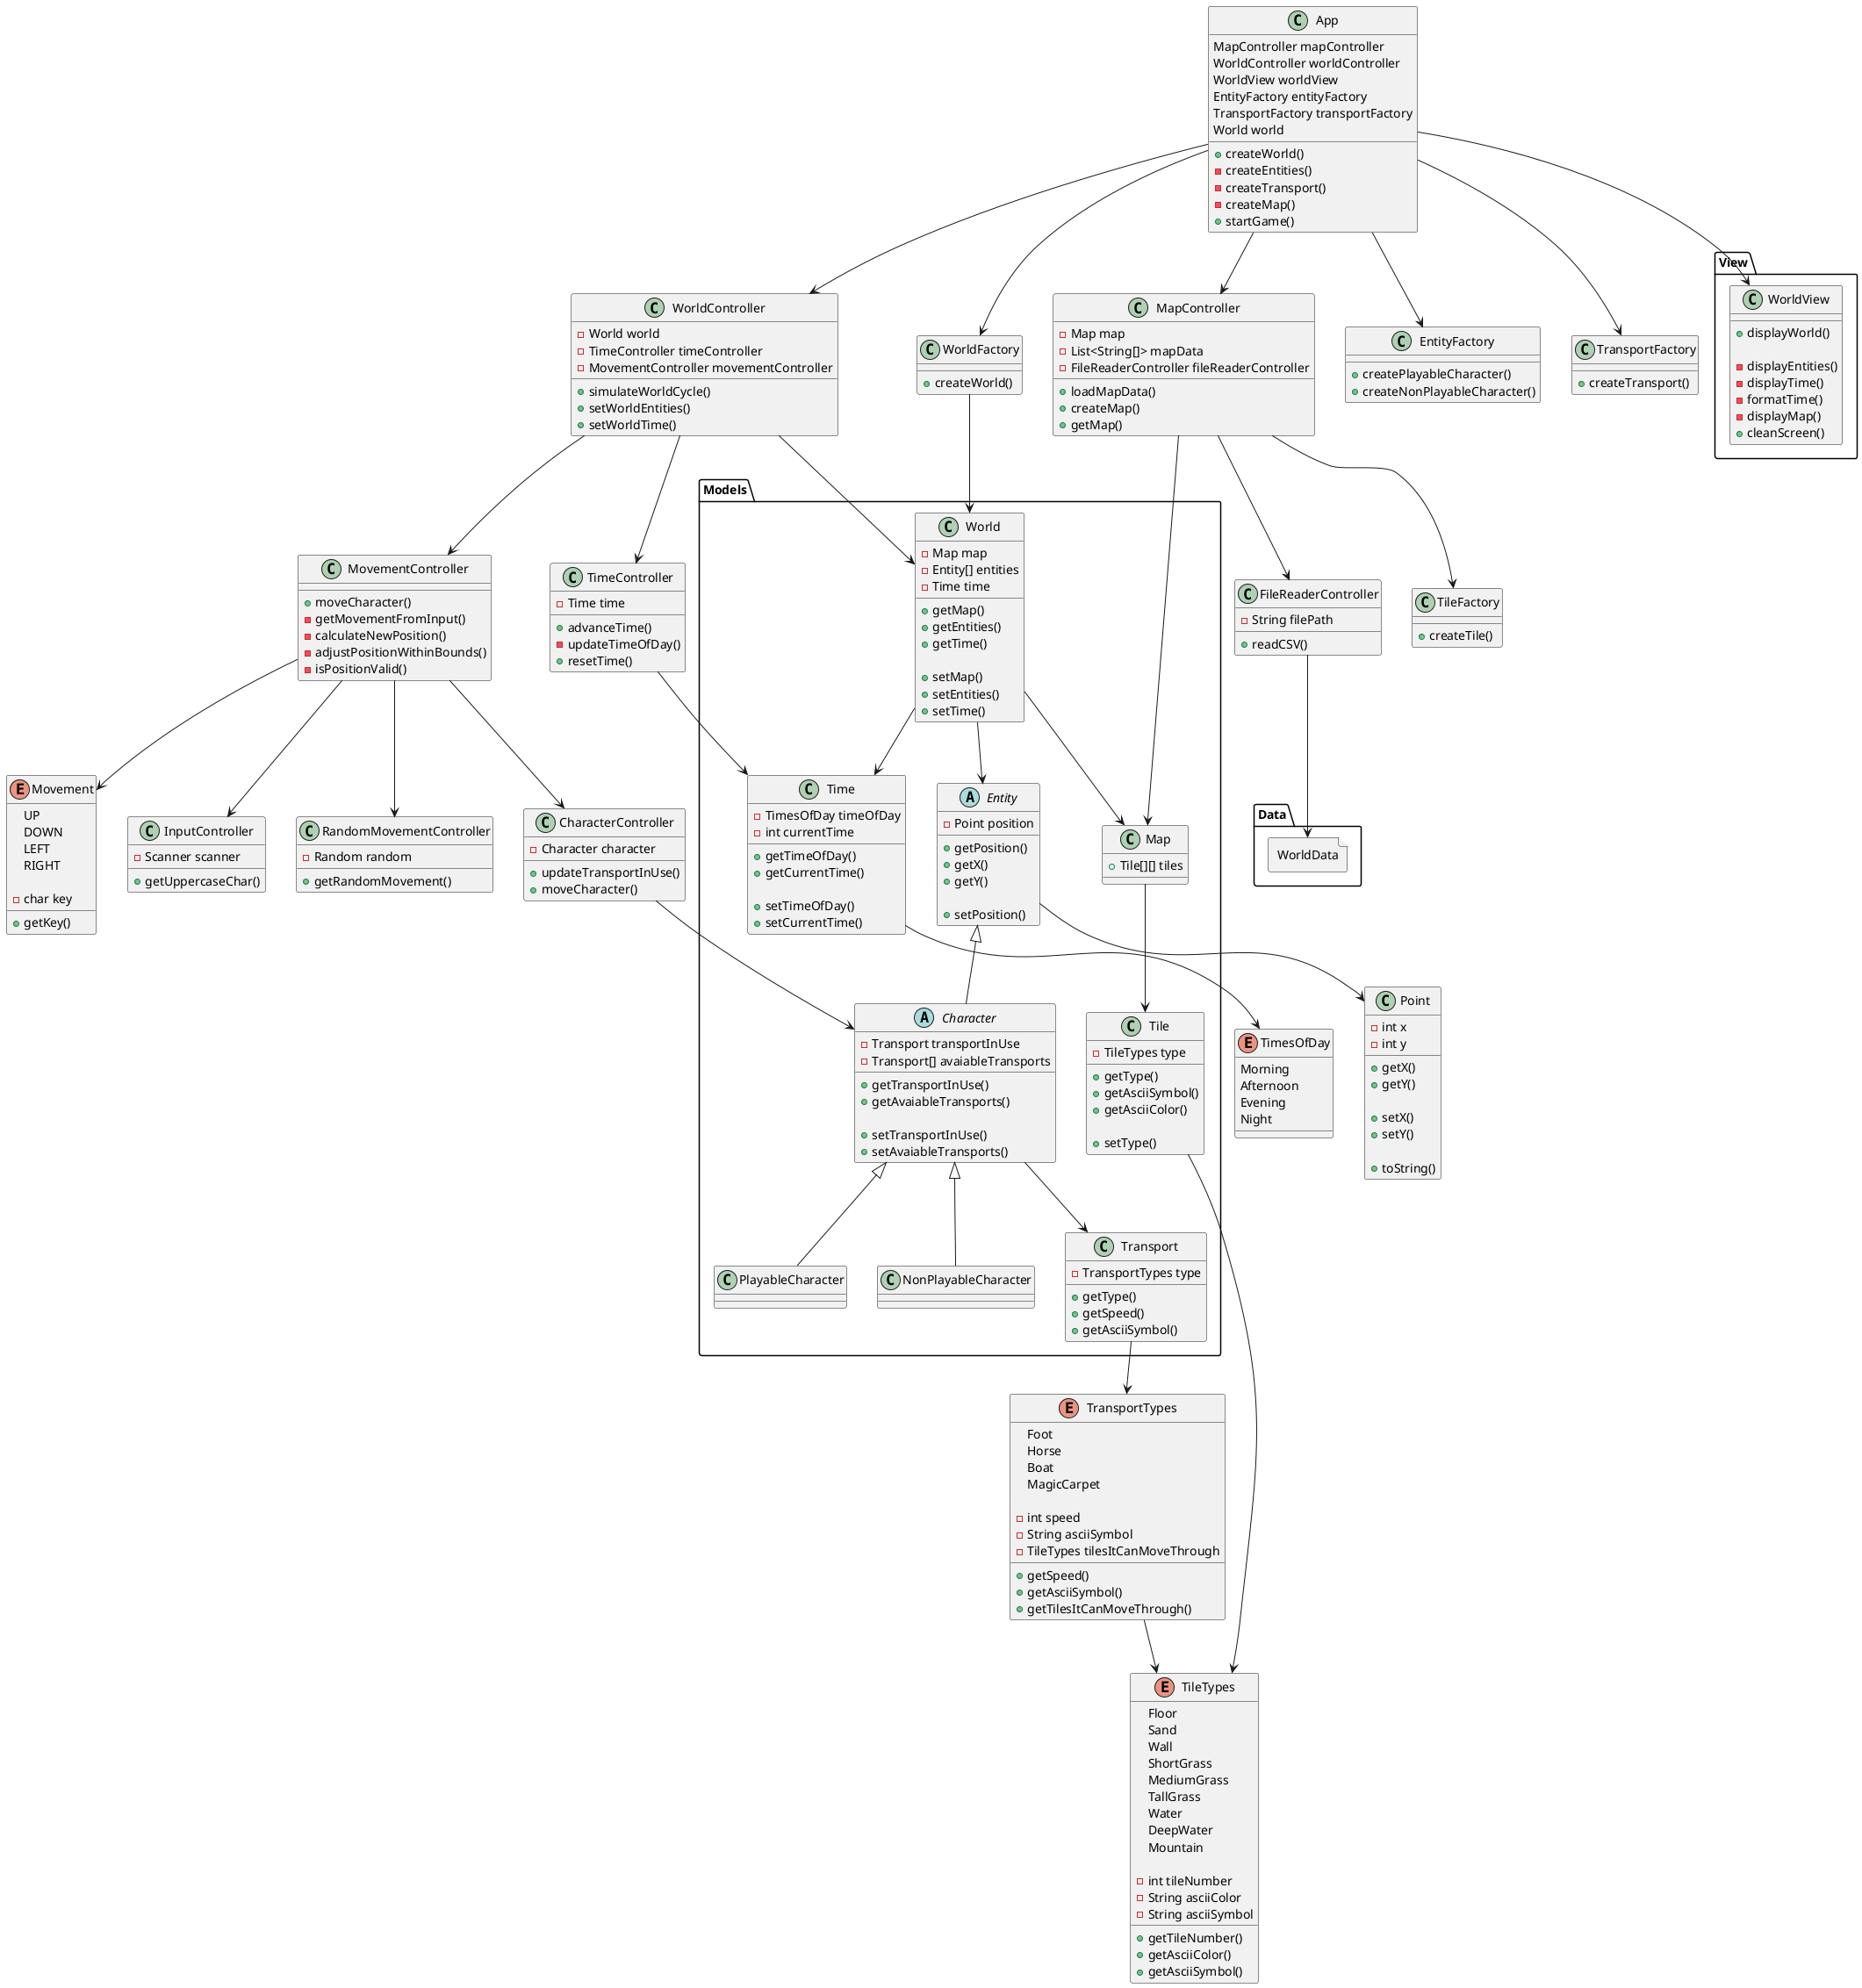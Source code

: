 @startuml ClasesPracticas-PyMundo

class App {
    MapController mapController
    WorldController worldController
    WorldView worldView
    EntityFactory entityFactory
    TransportFactory transportFactory
    World world

    + createWorld()
    - createEntities()
    - createTransport()
    - createMap()
    + startGame()
}

enum TileTypes {
    Floor
    Sand
    Wall
    ShortGrass
    MediumGrass
    TallGrass
    Water
    DeepWater
    Mountain

    - int tileNumber
    - String asciiColor
    - String asciiSymbol

    + getTileNumber()
    + getAsciiColor()
    + getAsciiSymbol()
}

enum Movement {
    UP
    DOWN
    LEFT
    RIGHT

    - char key

    + getKey()
}

enum TimesOfDay {
    Morning
    Afternoon
    Evening
    Night
}

enum TransportTypes {
    Foot
    Horse
    Boat
    MagicCarpet

    - int speed
    - String asciiSymbol
    - TileTypes tilesItCanMoveThrough

    + getSpeed()
    + getAsciiSymbol()
    + getTilesItCanMoveThrough()
}

class Point {
    - int x
    - int y

    + getX()
    + getY()

    + setX()
    + setY()

    + toString()
}



package Models {
    class World{
        - Map map
        - Entity[] entities
        - Time time

        + getMap()
        + getEntities()
        + getTime()

        + setMap()
        + setEntities()
        + setTime()
    }

    class Time {
        - TimesOfDay timeOfDay
        - int currentTime

        + getTimeOfDay()
        + getCurrentTime()

        + setTimeOfDay()
        + setCurrentTime()
    }

    class Map{
        + Tile[][] tiles
    }

    class Tile {
        - TileTypes type

        + getType()
        + getAsciiSymbol()
        + getAsciiColor()

        + setType()
    }

    abstract class Entity {
        - Point position

        + getPosition()
        + getX()
        + getY()

        + setPosition()
    }

    abstract class Character {
        - Transport transportInUse
        - Transport[] avaiableTransports

        + getTransportInUse()
        + getAvaiableTransports()

        + setTransportInUse()
        + setAvaiableTransports()
    }

    class PlayableCharacter{
    }
    class NonPlayableCharacter {
    }

    class Transport {
        - TransportTypes type

        + getType()
        + getSpeed()
        + getAsciiSymbol()
    }

}

class WorldController {
    - World world
    - TimeController timeController
    - MovementController movementController

    + simulateWorldCycle()
    + setWorldEntities()
    + setWorldTime()
}

class FileReaderController {
    - String filePath

    + readCSV()
}

class MapController {
    - Map map
    - List<String[]> mapData
    - FileReaderController fileReaderController

    + loadMapData()
    + createMap()
    + getMap()
}


class InputController {
    - Scanner scanner

    + getUppercaseChar()
}

class RandomMovementController {
    - Random random

    + getRandomMovement()
}

class MovementController {
    + moveCharacter()
    - getMovementFromInput()
    - calculateNewPosition()
    - adjustPositionWithinBounds()
    - isPositionValid()
}

class CharacterController {
    - Character character

    + updateTransportInUse()
    + moveCharacter()
}

class TimeController {
    - Time time

    + advanceTime()
    - updateTimeOfDay()
    + resetTime()
}

package View {
    class WorldView {
        + displayWorld()

        - displayEntities()
        - displayTime()
        - formatTime()
        - displayMap()
        + cleanScreen()
    }
}

class EntityFactory {
    + createPlayableCharacter()
    + createNonPlayableCharacter()
}

class WorldFactory {
    + createWorld()
}

class TileFactory {
    + createTile()
}

class TransportFactory {
    + createTransport()
}

package Data {
    File WorldData {
    }
}

World --> Map
World --> Entity
World --> Time
Map --> Tile
Tile --> TileTypes
Entity <|-- Character
Character --> Transport
Character <|-- PlayableCharacter
Character <|-- NonPlayableCharacter
Transport --> TransportTypes
TransportTypes --> TileTypes
Entity --> Point
Time --> TimesOfDay
MovementController --> Movement
FileReaderController --> WorldData
MovementController --> InputController
MovementController --> RandomMovementController
MovementController --> CharacterController
CharacterController --> Character
MapController --> Map
MapController --> FileReaderController
MapController --> TileFactory
TimeController --> Time
WorldController --> World
WorldController --> TimeController
WorldController --> MovementController

App --> WorldController
App --> WorldView
App --> EntityFactory
App --> TransportFactory
App --> MapController
App --> WorldFactory
WorldFactory --> World

@enduml